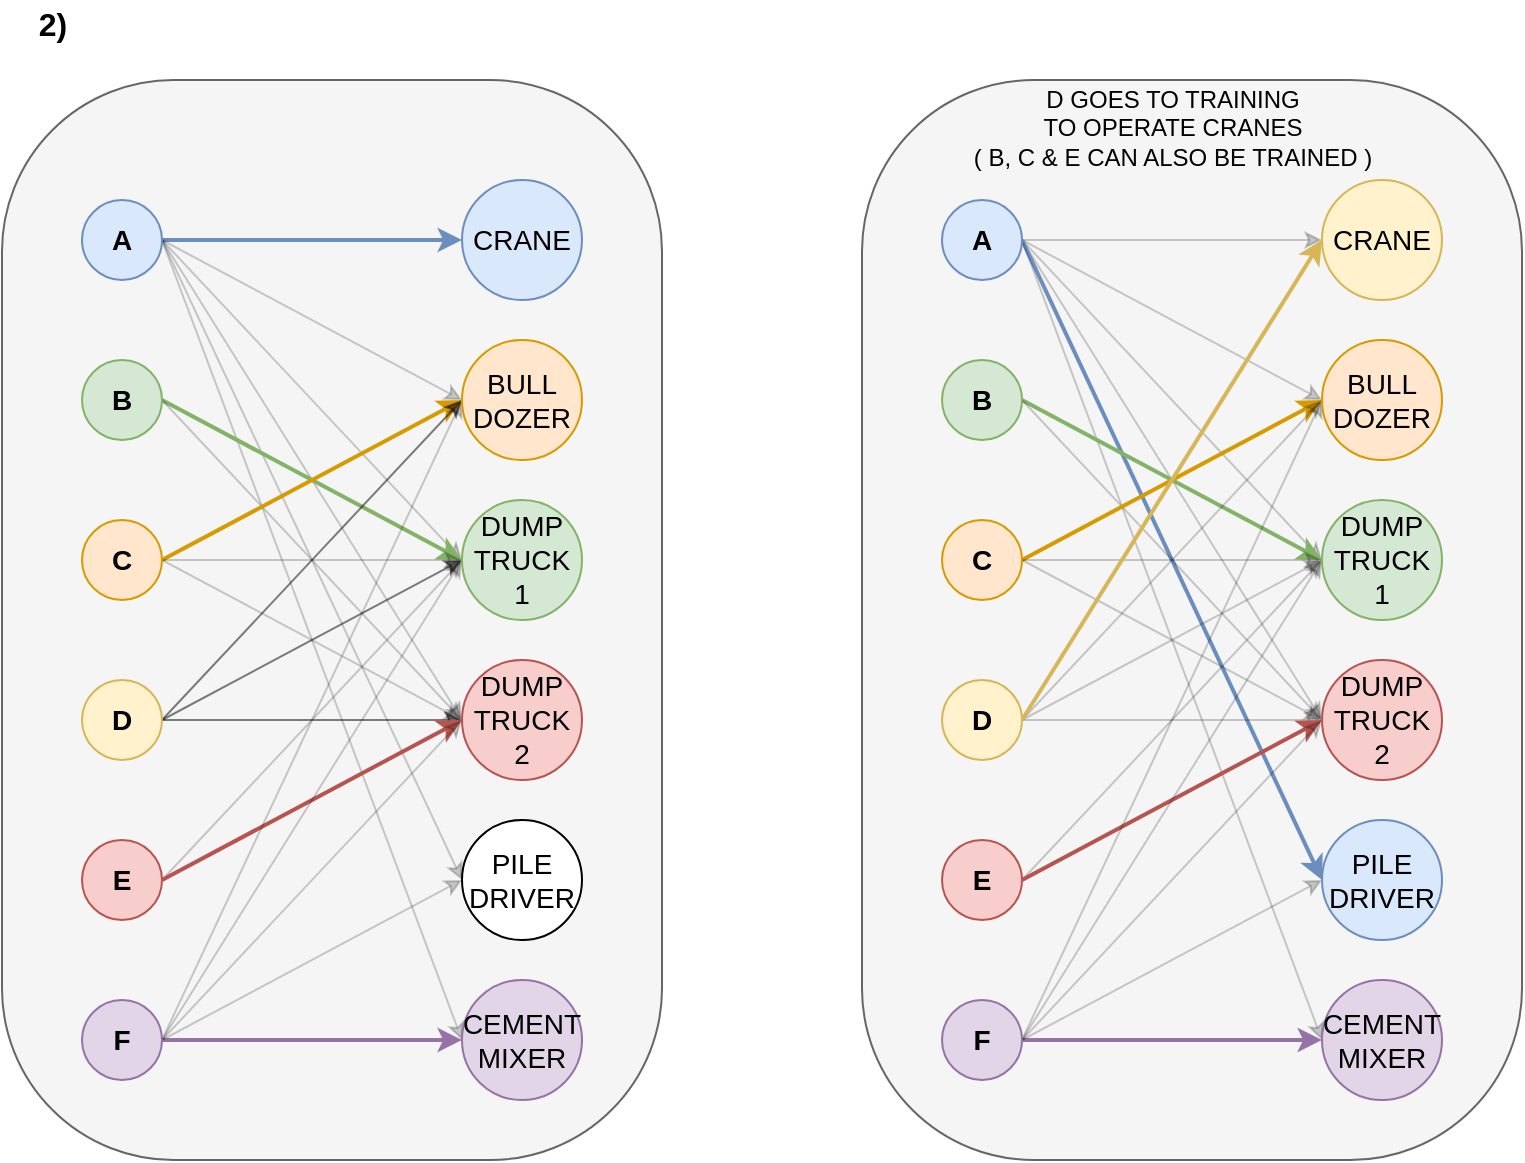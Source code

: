 <mxfile version="12.2.3" type="github" pages="1">
  <diagram id="MqKJ6M4AEW0YFENgOs9T" name="Page-1">
    <mxGraphModel dx="1083" dy="472" grid="1" gridSize="10" guides="1" tooltips="1" connect="1" arrows="1" fold="1" page="1" pageScale="1" pageWidth="850" pageHeight="1100" math="0" shadow="0">
      <root>
        <mxCell id="0"/>
        <mxCell id="1" parent="0"/>
        <mxCell id="p-0Q1d95UfHn5TYhovh6-84" value="" style="rounded=1;whiteSpace=wrap;html=1;align=center;arcSize=26;fillColor=#f5f5f5;strokeColor=#666666;fontColor=#333333;" vertex="1" parent="1">
          <mxGeometry x="470" y="100" width="330" height="540" as="geometry"/>
        </mxCell>
        <mxCell id="p-0Q1d95UfHn5TYhovh6-82" value="" style="rounded=1;whiteSpace=wrap;html=1;align=center;arcSize=26;fillColor=#f5f5f5;strokeColor=#666666;fontColor=#333333;" vertex="1" parent="1">
          <mxGeometry x="40" y="100" width="330" height="540" as="geometry"/>
        </mxCell>
        <mxCell id="p-0Q1d95UfHn5TYhovh6-25" style="rounded=0;orthogonalLoop=1;jettySize=auto;html=1;exitX=1;exitY=0.5;exitDx=0;exitDy=0;entryX=0;entryY=0.5;entryDx=0;entryDy=0;strokeWidth=2;fillColor=#dae8fc;strokeColor=#6c8ebf;" edge="1" parent="1" source="p-0Q1d95UfHn5TYhovh6-1" target="p-0Q1d95UfHn5TYhovh6-13">
          <mxGeometry relative="1" as="geometry"/>
        </mxCell>
        <mxCell id="p-0Q1d95UfHn5TYhovh6-26" style="edgeStyle=none;rounded=0;orthogonalLoop=1;jettySize=auto;html=1;exitX=1;exitY=0.5;exitDx=0;exitDy=0;entryX=0;entryY=0.5;entryDx=0;entryDy=0;opacity=20;" edge="1" parent="1" source="p-0Q1d95UfHn5TYhovh6-1" target="p-0Q1d95UfHn5TYhovh6-14">
          <mxGeometry relative="1" as="geometry"/>
        </mxCell>
        <mxCell id="p-0Q1d95UfHn5TYhovh6-27" style="edgeStyle=none;rounded=0;orthogonalLoop=1;jettySize=auto;html=1;exitX=1;exitY=0.5;exitDx=0;exitDy=0;entryX=0;entryY=0.5;entryDx=0;entryDy=0;opacity=20;" edge="1" parent="1" source="p-0Q1d95UfHn5TYhovh6-1" target="p-0Q1d95UfHn5TYhovh6-19">
          <mxGeometry relative="1" as="geometry"/>
        </mxCell>
        <mxCell id="p-0Q1d95UfHn5TYhovh6-28" style="edgeStyle=none;rounded=0;orthogonalLoop=1;jettySize=auto;html=1;exitX=1;exitY=0.5;exitDx=0;exitDy=0;entryX=0;entryY=0.5;entryDx=0;entryDy=0;opacity=20;" edge="1" parent="1" source="p-0Q1d95UfHn5TYhovh6-1" target="p-0Q1d95UfHn5TYhovh6-21">
          <mxGeometry relative="1" as="geometry"/>
        </mxCell>
        <mxCell id="p-0Q1d95UfHn5TYhovh6-29" style="edgeStyle=none;rounded=0;orthogonalLoop=1;jettySize=auto;html=1;exitX=1;exitY=0.5;exitDx=0;exitDy=0;entryX=0;entryY=0.5;entryDx=0;entryDy=0;opacity=20;" edge="1" parent="1" source="p-0Q1d95UfHn5TYhovh6-1" target="p-0Q1d95UfHn5TYhovh6-23">
          <mxGeometry relative="1" as="geometry"/>
        </mxCell>
        <mxCell id="p-0Q1d95UfHn5TYhovh6-30" style="edgeStyle=none;rounded=0;orthogonalLoop=1;jettySize=auto;html=1;exitX=1;exitY=0.5;exitDx=0;exitDy=0;entryX=0;entryY=0.5;entryDx=0;entryDy=0;opacity=20;" edge="1" parent="1" source="p-0Q1d95UfHn5TYhovh6-1" target="p-0Q1d95UfHn5TYhovh6-24">
          <mxGeometry relative="1" as="geometry"/>
        </mxCell>
        <mxCell id="p-0Q1d95UfHn5TYhovh6-1" value="&lt;b&gt;&lt;font style=&quot;font-size: 14px&quot;&gt;A&lt;/font&gt;&lt;/b&gt;" style="ellipse;whiteSpace=wrap;html=1;aspect=fixed;fillColor=#dae8fc;strokeColor=#6c8ebf;" vertex="1" parent="1">
          <mxGeometry x="80" y="160" width="40" height="40" as="geometry"/>
        </mxCell>
        <mxCell id="p-0Q1d95UfHn5TYhovh6-43" style="edgeStyle=none;rounded=0;orthogonalLoop=1;jettySize=auto;html=1;exitX=1;exitY=0.5;exitDx=0;exitDy=0;strokeWidth=2;fillColor=#d5e8d4;strokeColor=#82b366;" edge="1" parent="1" source="p-0Q1d95UfHn5TYhovh6-2">
          <mxGeometry relative="1" as="geometry">
            <mxPoint x="270" y="340" as="targetPoint"/>
          </mxGeometry>
        </mxCell>
        <mxCell id="p-0Q1d95UfHn5TYhovh6-44" style="edgeStyle=none;rounded=0;orthogonalLoop=1;jettySize=auto;html=1;exitX=1;exitY=0.5;exitDx=0;exitDy=0;entryX=0;entryY=0.5;entryDx=0;entryDy=0;opacity=20;" edge="1" parent="1" source="p-0Q1d95UfHn5TYhovh6-2" target="p-0Q1d95UfHn5TYhovh6-21">
          <mxGeometry relative="1" as="geometry"/>
        </mxCell>
        <mxCell id="p-0Q1d95UfHn5TYhovh6-2" value="&lt;b style=&quot;white-space: normal&quot;&gt;&lt;font style=&quot;font-size: 14px&quot;&gt;B&lt;/font&gt;&lt;/b&gt;" style="ellipse;whiteSpace=wrap;html=1;aspect=fixed;fillColor=#d5e8d4;strokeColor=#82b366;" vertex="1" parent="1">
          <mxGeometry x="80" y="240" width="40" height="40" as="geometry"/>
        </mxCell>
        <mxCell id="p-0Q1d95UfHn5TYhovh6-37" style="edgeStyle=none;rounded=0;orthogonalLoop=1;jettySize=auto;html=1;exitX=1;exitY=0.5;exitDx=0;exitDy=0;entryX=0;entryY=0.5;entryDx=0;entryDy=0;strokeWidth=2;fillColor=#ffe6cc;strokeColor=#d79b00;" edge="1" parent="1" source="p-0Q1d95UfHn5TYhovh6-3" target="p-0Q1d95UfHn5TYhovh6-14">
          <mxGeometry relative="1" as="geometry"/>
        </mxCell>
        <mxCell id="p-0Q1d95UfHn5TYhovh6-38" style="edgeStyle=none;rounded=0;orthogonalLoop=1;jettySize=auto;html=1;exitX=1;exitY=0.5;exitDx=0;exitDy=0;entryX=0;entryY=0.5;entryDx=0;entryDy=0;opacity=20;" edge="1" parent="1" source="p-0Q1d95UfHn5TYhovh6-3" target="p-0Q1d95UfHn5TYhovh6-19">
          <mxGeometry relative="1" as="geometry"/>
        </mxCell>
        <mxCell id="p-0Q1d95UfHn5TYhovh6-39" style="edgeStyle=none;rounded=0;orthogonalLoop=1;jettySize=auto;html=1;exitX=1;exitY=0.5;exitDx=0;exitDy=0;entryX=0;entryY=0.5;entryDx=0;entryDy=0;opacity=20;" edge="1" parent="1" source="p-0Q1d95UfHn5TYhovh6-3" target="p-0Q1d95UfHn5TYhovh6-21">
          <mxGeometry relative="1" as="geometry"/>
        </mxCell>
        <mxCell id="p-0Q1d95UfHn5TYhovh6-3" value="&lt;b style=&quot;white-space: normal&quot;&gt;&lt;font style=&quot;font-size: 14px&quot;&gt;C&lt;/font&gt;&lt;/b&gt;" style="ellipse;whiteSpace=wrap;html=1;aspect=fixed;fillColor=#ffe6cc;strokeColor=#d79b00;" vertex="1" parent="1">
          <mxGeometry x="80" y="320" width="40" height="40" as="geometry"/>
        </mxCell>
        <mxCell id="p-0Q1d95UfHn5TYhovh6-40" style="edgeStyle=none;rounded=0;orthogonalLoop=1;jettySize=auto;html=1;exitX=1;exitY=0.5;exitDx=0;exitDy=0;entryX=0;entryY=0.5;entryDx=0;entryDy=0;opacity=50;" edge="1" parent="1" source="p-0Q1d95UfHn5TYhovh6-4" target="p-0Q1d95UfHn5TYhovh6-14">
          <mxGeometry relative="1" as="geometry"/>
        </mxCell>
        <mxCell id="p-0Q1d95UfHn5TYhovh6-41" style="edgeStyle=none;rounded=0;orthogonalLoop=1;jettySize=auto;html=1;exitX=1;exitY=0.5;exitDx=0;exitDy=0;entryX=0;entryY=0.5;entryDx=0;entryDy=0;opacity=50;" edge="1" parent="1" source="p-0Q1d95UfHn5TYhovh6-4" target="p-0Q1d95UfHn5TYhovh6-19">
          <mxGeometry relative="1" as="geometry"/>
        </mxCell>
        <mxCell id="p-0Q1d95UfHn5TYhovh6-42" style="edgeStyle=none;rounded=0;orthogonalLoop=1;jettySize=auto;html=1;exitX=1;exitY=0.5;exitDx=0;exitDy=0;entryX=0;entryY=0.5;entryDx=0;entryDy=0;opacity=50;" edge="1" parent="1" source="p-0Q1d95UfHn5TYhovh6-4" target="p-0Q1d95UfHn5TYhovh6-21">
          <mxGeometry relative="1" as="geometry"/>
        </mxCell>
        <mxCell id="p-0Q1d95UfHn5TYhovh6-4" value="&lt;b style=&quot;white-space: normal&quot;&gt;&lt;font style=&quot;font-size: 14px&quot;&gt;D&lt;/font&gt;&lt;/b&gt;" style="ellipse;whiteSpace=wrap;html=1;aspect=fixed;fillColor=#fff2cc;strokeColor=#d6b656;" vertex="1" parent="1">
          <mxGeometry x="80" y="400" width="40" height="40" as="geometry"/>
        </mxCell>
        <mxCell id="p-0Q1d95UfHn5TYhovh6-45" style="edgeStyle=none;rounded=0;orthogonalLoop=1;jettySize=auto;html=1;exitX=1;exitY=0.5;exitDx=0;exitDy=0;opacity=20;" edge="1" parent="1" source="p-0Q1d95UfHn5TYhovh6-5">
          <mxGeometry relative="1" as="geometry">
            <mxPoint x="270" y="340" as="targetPoint"/>
          </mxGeometry>
        </mxCell>
        <mxCell id="p-0Q1d95UfHn5TYhovh6-46" style="edgeStyle=none;rounded=0;orthogonalLoop=1;jettySize=auto;html=1;exitX=1;exitY=0.5;exitDx=0;exitDy=0;entryX=0;entryY=0.5;entryDx=0;entryDy=0;strokeWidth=2;fillColor=#f8cecc;strokeColor=#b85450;" edge="1" parent="1" source="p-0Q1d95UfHn5TYhovh6-5" target="p-0Q1d95UfHn5TYhovh6-21">
          <mxGeometry relative="1" as="geometry"/>
        </mxCell>
        <mxCell id="p-0Q1d95UfHn5TYhovh6-5" value="&lt;b style=&quot;white-space: normal&quot;&gt;&lt;font style=&quot;font-size: 14px&quot;&gt;E&lt;/font&gt;&lt;/b&gt;" style="ellipse;whiteSpace=wrap;html=1;aspect=fixed;fillColor=#f8cecc;strokeColor=#b85450;" vertex="1" parent="1">
          <mxGeometry x="80" y="480" width="40" height="40" as="geometry"/>
        </mxCell>
        <mxCell id="p-0Q1d95UfHn5TYhovh6-31" style="edgeStyle=none;rounded=0;orthogonalLoop=1;jettySize=auto;html=1;exitX=1;exitY=0.5;exitDx=0;exitDy=0;entryX=0;entryY=0.5;entryDx=0;entryDy=0;strokeWidth=2;fillColor=#e1d5e7;strokeColor=#9673a6;" edge="1" parent="1" source="p-0Q1d95UfHn5TYhovh6-6" target="p-0Q1d95UfHn5TYhovh6-24">
          <mxGeometry relative="1" as="geometry"/>
        </mxCell>
        <mxCell id="p-0Q1d95UfHn5TYhovh6-32" style="edgeStyle=none;rounded=0;orthogonalLoop=1;jettySize=auto;html=1;exitX=1;exitY=0.5;exitDx=0;exitDy=0;entryX=0;entryY=0.5;entryDx=0;entryDy=0;opacity=20;" edge="1" parent="1" source="p-0Q1d95UfHn5TYhovh6-6" target="p-0Q1d95UfHn5TYhovh6-23">
          <mxGeometry relative="1" as="geometry"/>
        </mxCell>
        <mxCell id="p-0Q1d95UfHn5TYhovh6-33" style="edgeStyle=none;rounded=0;orthogonalLoop=1;jettySize=auto;html=1;exitX=1;exitY=0.5;exitDx=0;exitDy=0;entryX=0;entryY=0.5;entryDx=0;entryDy=0;opacity=20;" edge="1" parent="1" source="p-0Q1d95UfHn5TYhovh6-6" target="p-0Q1d95UfHn5TYhovh6-21">
          <mxGeometry relative="1" as="geometry"/>
        </mxCell>
        <mxCell id="p-0Q1d95UfHn5TYhovh6-34" style="edgeStyle=none;rounded=0;orthogonalLoop=1;jettySize=auto;html=1;exitX=1;exitY=0.5;exitDx=0;exitDy=0;entryX=0;entryY=0.5;entryDx=0;entryDy=0;opacity=20;" edge="1" parent="1" source="p-0Q1d95UfHn5TYhovh6-6" target="p-0Q1d95UfHn5TYhovh6-19">
          <mxGeometry relative="1" as="geometry"/>
        </mxCell>
        <mxCell id="p-0Q1d95UfHn5TYhovh6-36" style="edgeStyle=none;rounded=0;orthogonalLoop=1;jettySize=auto;html=1;exitX=1;exitY=0.5;exitDx=0;exitDy=0;entryX=0;entryY=0.5;entryDx=0;entryDy=0;opacity=20;" edge="1" parent="1" source="p-0Q1d95UfHn5TYhovh6-6" target="p-0Q1d95UfHn5TYhovh6-14">
          <mxGeometry relative="1" as="geometry"/>
        </mxCell>
        <mxCell id="p-0Q1d95UfHn5TYhovh6-6" value="&lt;span style=&quot;font-size: 14px&quot;&gt;&lt;b&gt;F&lt;/b&gt;&lt;/span&gt;" style="ellipse;whiteSpace=wrap;html=1;aspect=fixed;fillColor=#e1d5e7;strokeColor=#9673a6;" vertex="1" parent="1">
          <mxGeometry x="80" y="560" width="40" height="40" as="geometry"/>
        </mxCell>
        <mxCell id="p-0Q1d95UfHn5TYhovh6-13" value="&lt;font style=&quot;font-size: 14px&quot;&gt;CRANE&lt;/font&gt;" style="ellipse;whiteSpace=wrap;html=1;aspect=fixed;fillColor=#dae8fc;strokeColor=#6c8ebf;" vertex="1" parent="1">
          <mxGeometry x="270" y="150" width="60" height="60" as="geometry"/>
        </mxCell>
        <mxCell id="p-0Q1d95UfHn5TYhovh6-14" value="&lt;font style=&quot;font-size: 14px&quot;&gt;BULL&lt;br&gt;DOZER&lt;/font&gt;" style="ellipse;whiteSpace=wrap;html=1;aspect=fixed;fillColor=#ffe6cc;strokeColor=#d79b00;" vertex="1" parent="1">
          <mxGeometry x="270" y="230" width="60" height="60" as="geometry"/>
        </mxCell>
        <mxCell id="p-0Q1d95UfHn5TYhovh6-19" value="&lt;font style=&quot;font-size: 14px&quot;&gt;DUMP&lt;br&gt;TRUCK&lt;br&gt;1&lt;/font&gt;" style="ellipse;whiteSpace=wrap;html=1;aspect=fixed;fillColor=#d5e8d4;strokeColor=#82b366;" vertex="1" parent="1">
          <mxGeometry x="270" y="310" width="60" height="60" as="geometry"/>
        </mxCell>
        <mxCell id="p-0Q1d95UfHn5TYhovh6-21" value="&lt;font style=&quot;font-size: 14px&quot;&gt;DUMP&lt;br&gt;TRUCK&lt;br&gt;2&lt;/font&gt;" style="ellipse;whiteSpace=wrap;html=1;aspect=fixed;fillColor=#f8cecc;strokeColor=#b85450;" vertex="1" parent="1">
          <mxGeometry x="270" y="390" width="60" height="60" as="geometry"/>
        </mxCell>
        <mxCell id="p-0Q1d95UfHn5TYhovh6-23" value="&lt;font style=&quot;font-size: 14px&quot;&gt;PILE&lt;br&gt;DRIVER&lt;/font&gt;" style="ellipse;whiteSpace=wrap;html=1;aspect=fixed;" vertex="1" parent="1">
          <mxGeometry x="270" y="470" width="60" height="60" as="geometry"/>
        </mxCell>
        <mxCell id="p-0Q1d95UfHn5TYhovh6-24" value="&lt;span style=&quot;font-size: 14px&quot;&gt;CEMENT&lt;br&gt;&lt;/span&gt;&lt;font style=&quot;font-size: 14px&quot;&gt;MIXER&lt;/font&gt;" style="ellipse;whiteSpace=wrap;html=1;aspect=fixed;fillColor=#e1d5e7;strokeColor=#9673a6;" vertex="1" parent="1">
          <mxGeometry x="270" y="550" width="60" height="60" as="geometry"/>
        </mxCell>
        <mxCell id="p-0Q1d95UfHn5TYhovh6-47" style="rounded=0;orthogonalLoop=1;jettySize=auto;html=1;exitX=1;exitY=0.5;exitDx=0;exitDy=0;entryX=0;entryY=0.5;entryDx=0;entryDy=0;strokeWidth=1;opacity=20;" edge="1" parent="1" source="p-0Q1d95UfHn5TYhovh6-53" target="p-0Q1d95UfHn5TYhovh6-74">
          <mxGeometry relative="1" as="geometry"/>
        </mxCell>
        <mxCell id="p-0Q1d95UfHn5TYhovh6-48" style="edgeStyle=none;rounded=0;orthogonalLoop=1;jettySize=auto;html=1;exitX=1;exitY=0.5;exitDx=0;exitDy=0;entryX=0;entryY=0.5;entryDx=0;entryDy=0;opacity=20;" edge="1" parent="1" source="p-0Q1d95UfHn5TYhovh6-53" target="p-0Q1d95UfHn5TYhovh6-75">
          <mxGeometry relative="1" as="geometry"/>
        </mxCell>
        <mxCell id="p-0Q1d95UfHn5TYhovh6-49" style="edgeStyle=none;rounded=0;orthogonalLoop=1;jettySize=auto;html=1;exitX=1;exitY=0.5;exitDx=0;exitDy=0;entryX=0;entryY=0.5;entryDx=0;entryDy=0;opacity=20;" edge="1" parent="1" source="p-0Q1d95UfHn5TYhovh6-53" target="p-0Q1d95UfHn5TYhovh6-76">
          <mxGeometry relative="1" as="geometry"/>
        </mxCell>
        <mxCell id="p-0Q1d95UfHn5TYhovh6-50" style="edgeStyle=none;rounded=0;orthogonalLoop=1;jettySize=auto;html=1;exitX=1;exitY=0.5;exitDx=0;exitDy=0;entryX=0;entryY=0.5;entryDx=0;entryDy=0;opacity=20;" edge="1" parent="1" source="p-0Q1d95UfHn5TYhovh6-53" target="p-0Q1d95UfHn5TYhovh6-77">
          <mxGeometry relative="1" as="geometry"/>
        </mxCell>
        <mxCell id="p-0Q1d95UfHn5TYhovh6-51" style="edgeStyle=none;rounded=0;orthogonalLoop=1;jettySize=auto;html=1;exitX=1;exitY=0.5;exitDx=0;exitDy=0;entryX=0;entryY=0.5;entryDx=0;entryDy=0;strokeWidth=2;fillColor=#dae8fc;strokeColor=#6c8ebf;" edge="1" parent="1" source="p-0Q1d95UfHn5TYhovh6-53" target="p-0Q1d95UfHn5TYhovh6-78">
          <mxGeometry relative="1" as="geometry"/>
        </mxCell>
        <mxCell id="p-0Q1d95UfHn5TYhovh6-52" style="edgeStyle=none;rounded=0;orthogonalLoop=1;jettySize=auto;html=1;exitX=1;exitY=0.5;exitDx=0;exitDy=0;entryX=0;entryY=0.5;entryDx=0;entryDy=0;opacity=20;" edge="1" parent="1" source="p-0Q1d95UfHn5TYhovh6-53" target="p-0Q1d95UfHn5TYhovh6-79">
          <mxGeometry relative="1" as="geometry"/>
        </mxCell>
        <mxCell id="p-0Q1d95UfHn5TYhovh6-53" value="&lt;b&gt;&lt;font style=&quot;font-size: 14px&quot;&gt;A&lt;/font&gt;&lt;/b&gt;" style="ellipse;whiteSpace=wrap;html=1;aspect=fixed;fillColor=#dae8fc;strokeColor=#6c8ebf;" vertex="1" parent="1">
          <mxGeometry x="510" y="160" width="40" height="40" as="geometry"/>
        </mxCell>
        <mxCell id="p-0Q1d95UfHn5TYhovh6-54" style="edgeStyle=none;rounded=0;orthogonalLoop=1;jettySize=auto;html=1;exitX=1;exitY=0.5;exitDx=0;exitDy=0;strokeWidth=2;fillColor=#d5e8d4;strokeColor=#82b366;" edge="1" parent="1" source="p-0Q1d95UfHn5TYhovh6-56">
          <mxGeometry relative="1" as="geometry">
            <mxPoint x="700" y="340" as="targetPoint"/>
          </mxGeometry>
        </mxCell>
        <mxCell id="p-0Q1d95UfHn5TYhovh6-55" style="edgeStyle=none;rounded=0;orthogonalLoop=1;jettySize=auto;html=1;exitX=1;exitY=0.5;exitDx=0;exitDy=0;entryX=0;entryY=0.5;entryDx=0;entryDy=0;opacity=20;" edge="1" parent="1" source="p-0Q1d95UfHn5TYhovh6-56" target="p-0Q1d95UfHn5TYhovh6-77">
          <mxGeometry relative="1" as="geometry"/>
        </mxCell>
        <mxCell id="p-0Q1d95UfHn5TYhovh6-56" value="&lt;b style=&quot;white-space: normal&quot;&gt;&lt;font style=&quot;font-size: 14px&quot;&gt;B&lt;/font&gt;&lt;/b&gt;" style="ellipse;whiteSpace=wrap;html=1;aspect=fixed;fillColor=#d5e8d4;strokeColor=#82b366;" vertex="1" parent="1">
          <mxGeometry x="510" y="240" width="40" height="40" as="geometry"/>
        </mxCell>
        <mxCell id="p-0Q1d95UfHn5TYhovh6-57" style="edgeStyle=none;rounded=0;orthogonalLoop=1;jettySize=auto;html=1;exitX=1;exitY=0.5;exitDx=0;exitDy=0;entryX=0;entryY=0.5;entryDx=0;entryDy=0;strokeWidth=2;fillColor=#ffe6cc;strokeColor=#d79b00;" edge="1" parent="1" source="p-0Q1d95UfHn5TYhovh6-60" target="p-0Q1d95UfHn5TYhovh6-75">
          <mxGeometry relative="1" as="geometry"/>
        </mxCell>
        <mxCell id="p-0Q1d95UfHn5TYhovh6-58" style="edgeStyle=none;rounded=0;orthogonalLoop=1;jettySize=auto;html=1;exitX=1;exitY=0.5;exitDx=0;exitDy=0;entryX=0;entryY=0.5;entryDx=0;entryDy=0;opacity=20;" edge="1" parent="1" source="p-0Q1d95UfHn5TYhovh6-60" target="p-0Q1d95UfHn5TYhovh6-76">
          <mxGeometry relative="1" as="geometry"/>
        </mxCell>
        <mxCell id="p-0Q1d95UfHn5TYhovh6-59" style="edgeStyle=none;rounded=0;orthogonalLoop=1;jettySize=auto;html=1;exitX=1;exitY=0.5;exitDx=0;exitDy=0;entryX=0;entryY=0.5;entryDx=0;entryDy=0;opacity=20;" edge="1" parent="1" source="p-0Q1d95UfHn5TYhovh6-60" target="p-0Q1d95UfHn5TYhovh6-77">
          <mxGeometry relative="1" as="geometry"/>
        </mxCell>
        <mxCell id="p-0Q1d95UfHn5TYhovh6-60" value="&lt;b style=&quot;white-space: normal&quot;&gt;&lt;font style=&quot;font-size: 14px&quot;&gt;C&lt;/font&gt;&lt;/b&gt;" style="ellipse;whiteSpace=wrap;html=1;aspect=fixed;fillColor=#ffe6cc;strokeColor=#d79b00;" vertex="1" parent="1">
          <mxGeometry x="510" y="320" width="40" height="40" as="geometry"/>
        </mxCell>
        <mxCell id="p-0Q1d95UfHn5TYhovh6-61" style="edgeStyle=none;rounded=0;orthogonalLoop=1;jettySize=auto;html=1;exitX=1;exitY=0.5;exitDx=0;exitDy=0;entryX=0;entryY=0.5;entryDx=0;entryDy=0;opacity=20;" edge="1" parent="1" source="p-0Q1d95UfHn5TYhovh6-64" target="p-0Q1d95UfHn5TYhovh6-75">
          <mxGeometry relative="1" as="geometry"/>
        </mxCell>
        <mxCell id="p-0Q1d95UfHn5TYhovh6-62" style="edgeStyle=none;rounded=0;orthogonalLoop=1;jettySize=auto;html=1;exitX=1;exitY=0.5;exitDx=0;exitDy=0;entryX=0;entryY=0.5;entryDx=0;entryDy=0;opacity=20;" edge="1" parent="1" source="p-0Q1d95UfHn5TYhovh6-64" target="p-0Q1d95UfHn5TYhovh6-76">
          <mxGeometry relative="1" as="geometry"/>
        </mxCell>
        <mxCell id="p-0Q1d95UfHn5TYhovh6-63" style="edgeStyle=none;rounded=0;orthogonalLoop=1;jettySize=auto;html=1;exitX=1;exitY=0.5;exitDx=0;exitDy=0;entryX=0;entryY=0.5;entryDx=0;entryDy=0;opacity=20;" edge="1" parent="1" source="p-0Q1d95UfHn5TYhovh6-64" target="p-0Q1d95UfHn5TYhovh6-77">
          <mxGeometry relative="1" as="geometry"/>
        </mxCell>
        <mxCell id="p-0Q1d95UfHn5TYhovh6-80" style="edgeStyle=none;rounded=0;orthogonalLoop=1;jettySize=auto;html=1;exitX=1;exitY=0.5;exitDx=0;exitDy=0;entryX=0;entryY=0.5;entryDx=0;entryDy=0;strokeWidth=2;fillColor=#fff2cc;strokeColor=#d6b656;" edge="1" parent="1" source="p-0Q1d95UfHn5TYhovh6-64" target="p-0Q1d95UfHn5TYhovh6-74">
          <mxGeometry relative="1" as="geometry"/>
        </mxCell>
        <mxCell id="p-0Q1d95UfHn5TYhovh6-64" value="&lt;b style=&quot;white-space: normal&quot;&gt;&lt;font style=&quot;font-size: 14px&quot;&gt;D&lt;/font&gt;&lt;/b&gt;" style="ellipse;whiteSpace=wrap;html=1;aspect=fixed;fillColor=#fff2cc;strokeColor=#d6b656;" vertex="1" parent="1">
          <mxGeometry x="510" y="400" width="40" height="40" as="geometry"/>
        </mxCell>
        <mxCell id="p-0Q1d95UfHn5TYhovh6-65" style="edgeStyle=none;rounded=0;orthogonalLoop=1;jettySize=auto;html=1;exitX=1;exitY=0.5;exitDx=0;exitDy=0;opacity=20;" edge="1" parent="1" source="p-0Q1d95UfHn5TYhovh6-67">
          <mxGeometry relative="1" as="geometry">
            <mxPoint x="700" y="340" as="targetPoint"/>
          </mxGeometry>
        </mxCell>
        <mxCell id="p-0Q1d95UfHn5TYhovh6-66" style="edgeStyle=none;rounded=0;orthogonalLoop=1;jettySize=auto;html=1;exitX=1;exitY=0.5;exitDx=0;exitDy=0;entryX=0;entryY=0.5;entryDx=0;entryDy=0;strokeWidth=2;fillColor=#f8cecc;strokeColor=#b85450;" edge="1" parent="1" source="p-0Q1d95UfHn5TYhovh6-67" target="p-0Q1d95UfHn5TYhovh6-77">
          <mxGeometry relative="1" as="geometry"/>
        </mxCell>
        <mxCell id="p-0Q1d95UfHn5TYhovh6-67" value="&lt;b style=&quot;white-space: normal&quot;&gt;&lt;font style=&quot;font-size: 14px&quot;&gt;E&lt;/font&gt;&lt;/b&gt;" style="ellipse;whiteSpace=wrap;html=1;aspect=fixed;fillColor=#f8cecc;strokeColor=#b85450;" vertex="1" parent="1">
          <mxGeometry x="510" y="480" width="40" height="40" as="geometry"/>
        </mxCell>
        <mxCell id="p-0Q1d95UfHn5TYhovh6-68" style="edgeStyle=none;rounded=0;orthogonalLoop=1;jettySize=auto;html=1;exitX=1;exitY=0.5;exitDx=0;exitDy=0;entryX=0;entryY=0.5;entryDx=0;entryDy=0;strokeWidth=2;fillColor=#e1d5e7;strokeColor=#9673a6;" edge="1" parent="1" source="p-0Q1d95UfHn5TYhovh6-73" target="p-0Q1d95UfHn5TYhovh6-79">
          <mxGeometry relative="1" as="geometry"/>
        </mxCell>
        <mxCell id="p-0Q1d95UfHn5TYhovh6-69" style="edgeStyle=none;rounded=0;orthogonalLoop=1;jettySize=auto;html=1;exitX=1;exitY=0.5;exitDx=0;exitDy=0;entryX=0;entryY=0.5;entryDx=0;entryDy=0;opacity=20;" edge="1" parent="1" source="p-0Q1d95UfHn5TYhovh6-73" target="p-0Q1d95UfHn5TYhovh6-78">
          <mxGeometry relative="1" as="geometry"/>
        </mxCell>
        <mxCell id="p-0Q1d95UfHn5TYhovh6-70" style="edgeStyle=none;rounded=0;orthogonalLoop=1;jettySize=auto;html=1;exitX=1;exitY=0.5;exitDx=0;exitDy=0;entryX=0;entryY=0.5;entryDx=0;entryDy=0;opacity=20;" edge="1" parent="1" source="p-0Q1d95UfHn5TYhovh6-73" target="p-0Q1d95UfHn5TYhovh6-77">
          <mxGeometry relative="1" as="geometry"/>
        </mxCell>
        <mxCell id="p-0Q1d95UfHn5TYhovh6-71" style="edgeStyle=none;rounded=0;orthogonalLoop=1;jettySize=auto;html=1;exitX=1;exitY=0.5;exitDx=0;exitDy=0;entryX=0;entryY=0.5;entryDx=0;entryDy=0;opacity=20;" edge="1" parent="1" source="p-0Q1d95UfHn5TYhovh6-73" target="p-0Q1d95UfHn5TYhovh6-76">
          <mxGeometry relative="1" as="geometry"/>
        </mxCell>
        <mxCell id="p-0Q1d95UfHn5TYhovh6-72" style="edgeStyle=none;rounded=0;orthogonalLoop=1;jettySize=auto;html=1;exitX=1;exitY=0.5;exitDx=0;exitDy=0;entryX=0;entryY=0.5;entryDx=0;entryDy=0;opacity=20;" edge="1" parent="1" source="p-0Q1d95UfHn5TYhovh6-73" target="p-0Q1d95UfHn5TYhovh6-75">
          <mxGeometry relative="1" as="geometry"/>
        </mxCell>
        <mxCell id="p-0Q1d95UfHn5TYhovh6-73" value="&lt;span style=&quot;font-size: 14px&quot;&gt;&lt;b&gt;F&lt;/b&gt;&lt;/span&gt;" style="ellipse;whiteSpace=wrap;html=1;aspect=fixed;fillColor=#e1d5e7;strokeColor=#9673a6;" vertex="1" parent="1">
          <mxGeometry x="510" y="560" width="40" height="40" as="geometry"/>
        </mxCell>
        <mxCell id="p-0Q1d95UfHn5TYhovh6-74" value="&lt;font style=&quot;font-size: 14px&quot;&gt;CRANE&lt;/font&gt;" style="ellipse;whiteSpace=wrap;html=1;aspect=fixed;fillColor=#fff2cc;strokeColor=#d6b656;" vertex="1" parent="1">
          <mxGeometry x="700" y="150" width="60" height="60" as="geometry"/>
        </mxCell>
        <mxCell id="p-0Q1d95UfHn5TYhovh6-75" value="&lt;font style=&quot;font-size: 14px&quot;&gt;BULL&lt;br&gt;DOZER&lt;/font&gt;" style="ellipse;whiteSpace=wrap;html=1;aspect=fixed;fillColor=#ffe6cc;strokeColor=#d79b00;" vertex="1" parent="1">
          <mxGeometry x="700" y="230" width="60" height="60" as="geometry"/>
        </mxCell>
        <mxCell id="p-0Q1d95UfHn5TYhovh6-76" value="&lt;font style=&quot;font-size: 14px&quot;&gt;DUMP&lt;br&gt;TRUCK&lt;br&gt;1&lt;/font&gt;" style="ellipse;whiteSpace=wrap;html=1;aspect=fixed;fillColor=#d5e8d4;strokeColor=#82b366;" vertex="1" parent="1">
          <mxGeometry x="700" y="310" width="60" height="60" as="geometry"/>
        </mxCell>
        <mxCell id="p-0Q1d95UfHn5TYhovh6-77" value="&lt;font style=&quot;font-size: 14px&quot;&gt;DUMP&lt;br&gt;TRUCK&lt;br&gt;2&lt;/font&gt;" style="ellipse;whiteSpace=wrap;html=1;aspect=fixed;fillColor=#f8cecc;strokeColor=#b85450;" vertex="1" parent="1">
          <mxGeometry x="700" y="390" width="60" height="60" as="geometry"/>
        </mxCell>
        <mxCell id="p-0Q1d95UfHn5TYhovh6-78" value="&lt;font style=&quot;font-size: 14px&quot;&gt;PILE&lt;br&gt;DRIVER&lt;/font&gt;" style="ellipse;whiteSpace=wrap;html=1;aspect=fixed;fillColor=#dae8fc;strokeColor=#6c8ebf;" vertex="1" parent="1">
          <mxGeometry x="700" y="470" width="60" height="60" as="geometry"/>
        </mxCell>
        <mxCell id="p-0Q1d95UfHn5TYhovh6-79" value="&lt;span style=&quot;font-size: 14px&quot;&gt;CEMENT&lt;br&gt;&lt;/span&gt;&lt;font style=&quot;font-size: 14px&quot;&gt;MIXER&lt;/font&gt;" style="ellipse;whiteSpace=wrap;html=1;aspect=fixed;fillColor=#e1d5e7;strokeColor=#9673a6;" vertex="1" parent="1">
          <mxGeometry x="700" y="550" width="60" height="60" as="geometry"/>
        </mxCell>
        <mxCell id="p-0Q1d95UfHn5TYhovh6-81" value="D GOES TO TRAINING&lt;br&gt;TO OPERATE CRANES&lt;br&gt;( B, C &amp;amp; E CAN ALSO BE TRAINED )" style="text;html=1;resizable=0;points=[];autosize=1;align=center;verticalAlign=top;spacingTop=-4;" vertex="1" parent="1">
          <mxGeometry x="520" y="100" width="210" height="40" as="geometry"/>
        </mxCell>
        <mxCell id="p-0Q1d95UfHn5TYhovh6-86" value="&lt;div&gt;&lt;b&gt;&lt;font style=&quot;font-size: 16px&quot;&gt;2)&lt;/font&gt;&lt;/b&gt;&lt;/div&gt;" style="text;html=1;resizable=0;points=[];autosize=1;align=center;verticalAlign=top;spacingTop=-4;" vertex="1" parent="1">
          <mxGeometry x="50" y="60" width="30" height="20" as="geometry"/>
        </mxCell>
      </root>
    </mxGraphModel>
  </diagram>
</mxfile>
